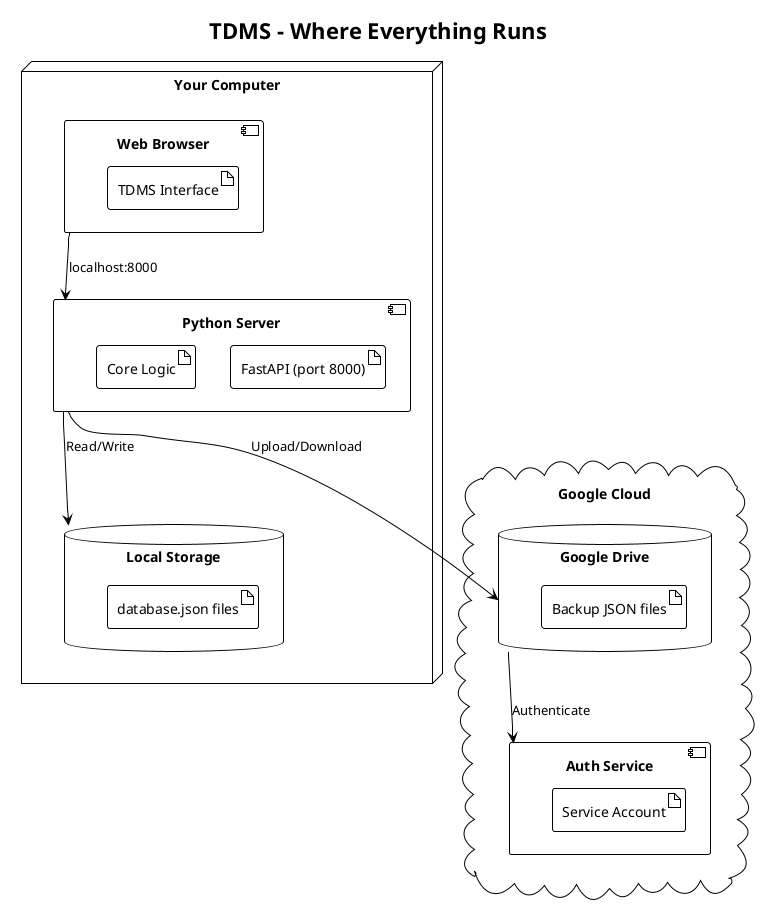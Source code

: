 @startuml deployment
!theme plain
title TDMS - Where Everything Runs

node "Your Computer" {
  component "Web Browser" {
    artifact "TDMS Interface"
  }
  
  component "Python Server" {
    artifact "FastAPI (port 8000)"
    artifact "Core Logic"
  }
  
  database "Local Storage" {
    artifact "database.json files"
  }
}

cloud "Google Cloud" {
  database "Google Drive" {
    artifact "Backup JSON files"
  }
  
  component "Auth Service" {
    artifact "Service Account"
  }
}

[Web Browser] --> [Python Server] : localhost:8000
[Python Server] --> [Local Storage] : Read/Write
[Python Server] --> [Google Drive] : Upload/Download
[Google Drive] --> [Auth Service] : Authenticate



@enduml